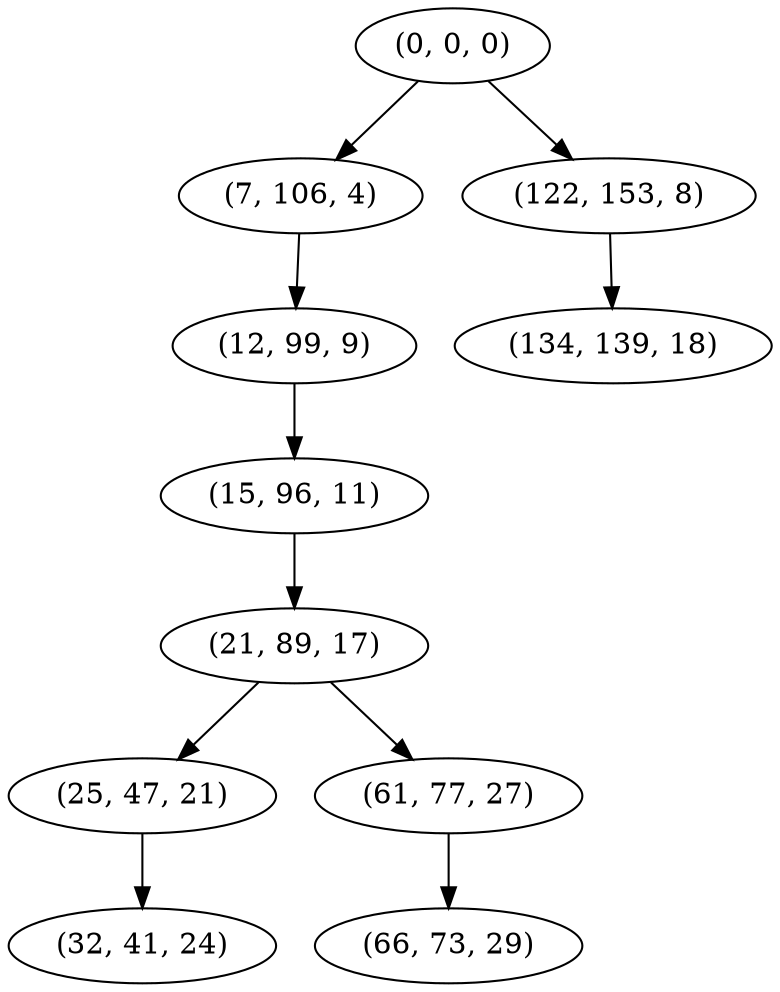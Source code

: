 digraph tree {
    "(0, 0, 0)";
    "(7, 106, 4)";
    "(12, 99, 9)";
    "(15, 96, 11)";
    "(21, 89, 17)";
    "(25, 47, 21)";
    "(32, 41, 24)";
    "(61, 77, 27)";
    "(66, 73, 29)";
    "(122, 153, 8)";
    "(134, 139, 18)";
    "(0, 0, 0)" -> "(7, 106, 4)";
    "(0, 0, 0)" -> "(122, 153, 8)";
    "(7, 106, 4)" -> "(12, 99, 9)";
    "(12, 99, 9)" -> "(15, 96, 11)";
    "(15, 96, 11)" -> "(21, 89, 17)";
    "(21, 89, 17)" -> "(25, 47, 21)";
    "(21, 89, 17)" -> "(61, 77, 27)";
    "(25, 47, 21)" -> "(32, 41, 24)";
    "(61, 77, 27)" -> "(66, 73, 29)";
    "(122, 153, 8)" -> "(134, 139, 18)";
}
